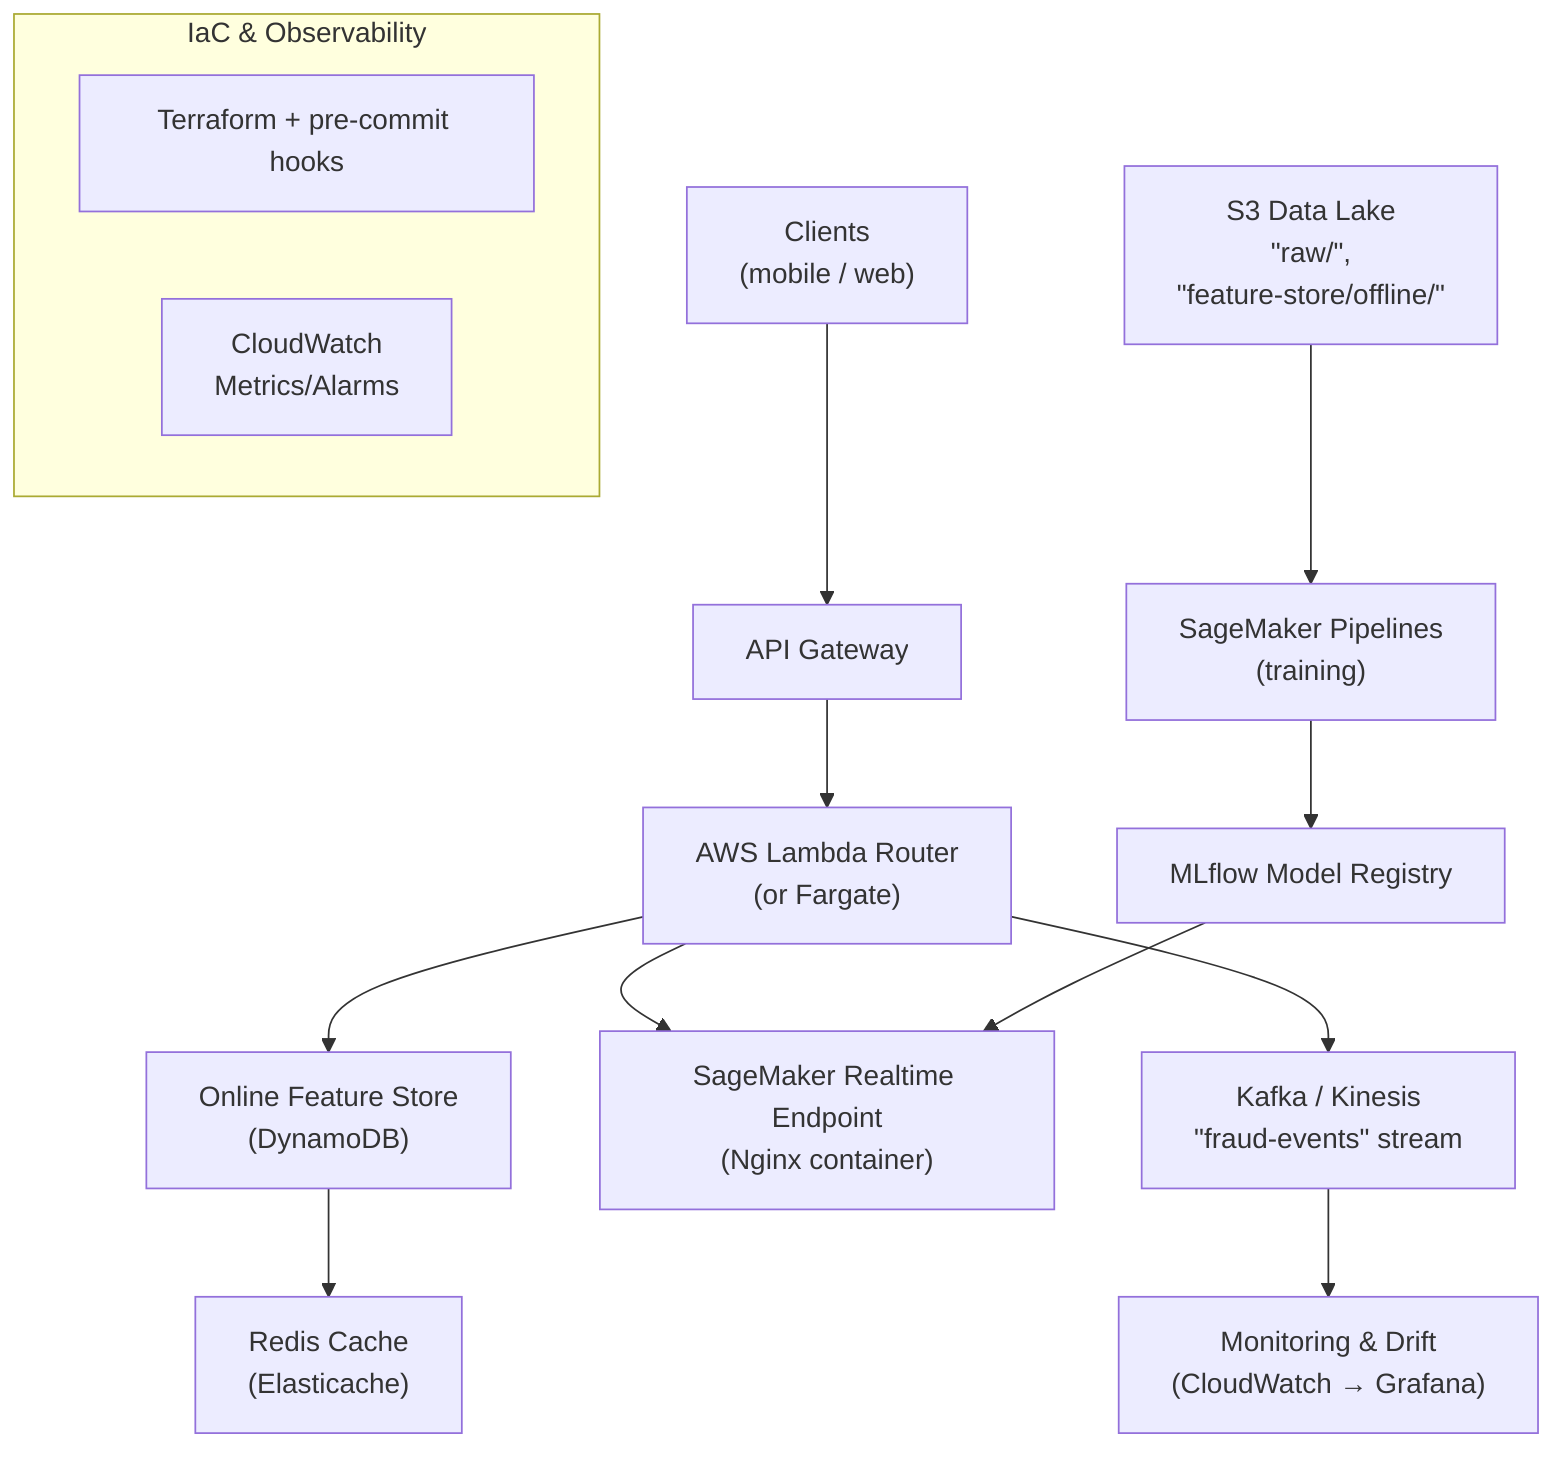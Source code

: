 %%{init:
   {
     'flowchart': { 'htmlLabels': true },
     'themeCSS': '.node text { white-space: pre !important; }'
   }
}%%
flowchart TD
  %% ───── Infra glue ─────
  subgraph "IaC & Observability"
    L["Terraform + pre-commit hooks"]
    M["CloudWatch<br/>Metrics/Alarms"]
  end

  %% ───── Online inference path ─────
  A["Clients<br/>(mobile / web)"] --> B[API Gateway]
  B --> C["AWS Lambda Router<br/>(or Fargate)"]
  C --> D["Online Feature Store<br/>(DynamoDB)"]
  D --> E["Redis Cache<br/>(Elasticache)"]
  C --> F["SageMaker Realtime Endpoint<br/>(Nginx container)"]
  C --> G["Kafka / Kinesis<br/>&quot;fraud-events&quot; stream"]

  %% ───── Monitoring & drift ─────
  G --> H["Monitoring & Drift<br/>(CloudWatch → Grafana)"]

  %% ───── Offline training path ─────
  I["S3 Data Lake<br/>&quotraw/&quot,<br/>&quotfeature-store/offline/&quot"] --> J["SageMaker Pipelines<br/>(training)"]
  J --> K["MLflow Model Registry"]
  K --> F